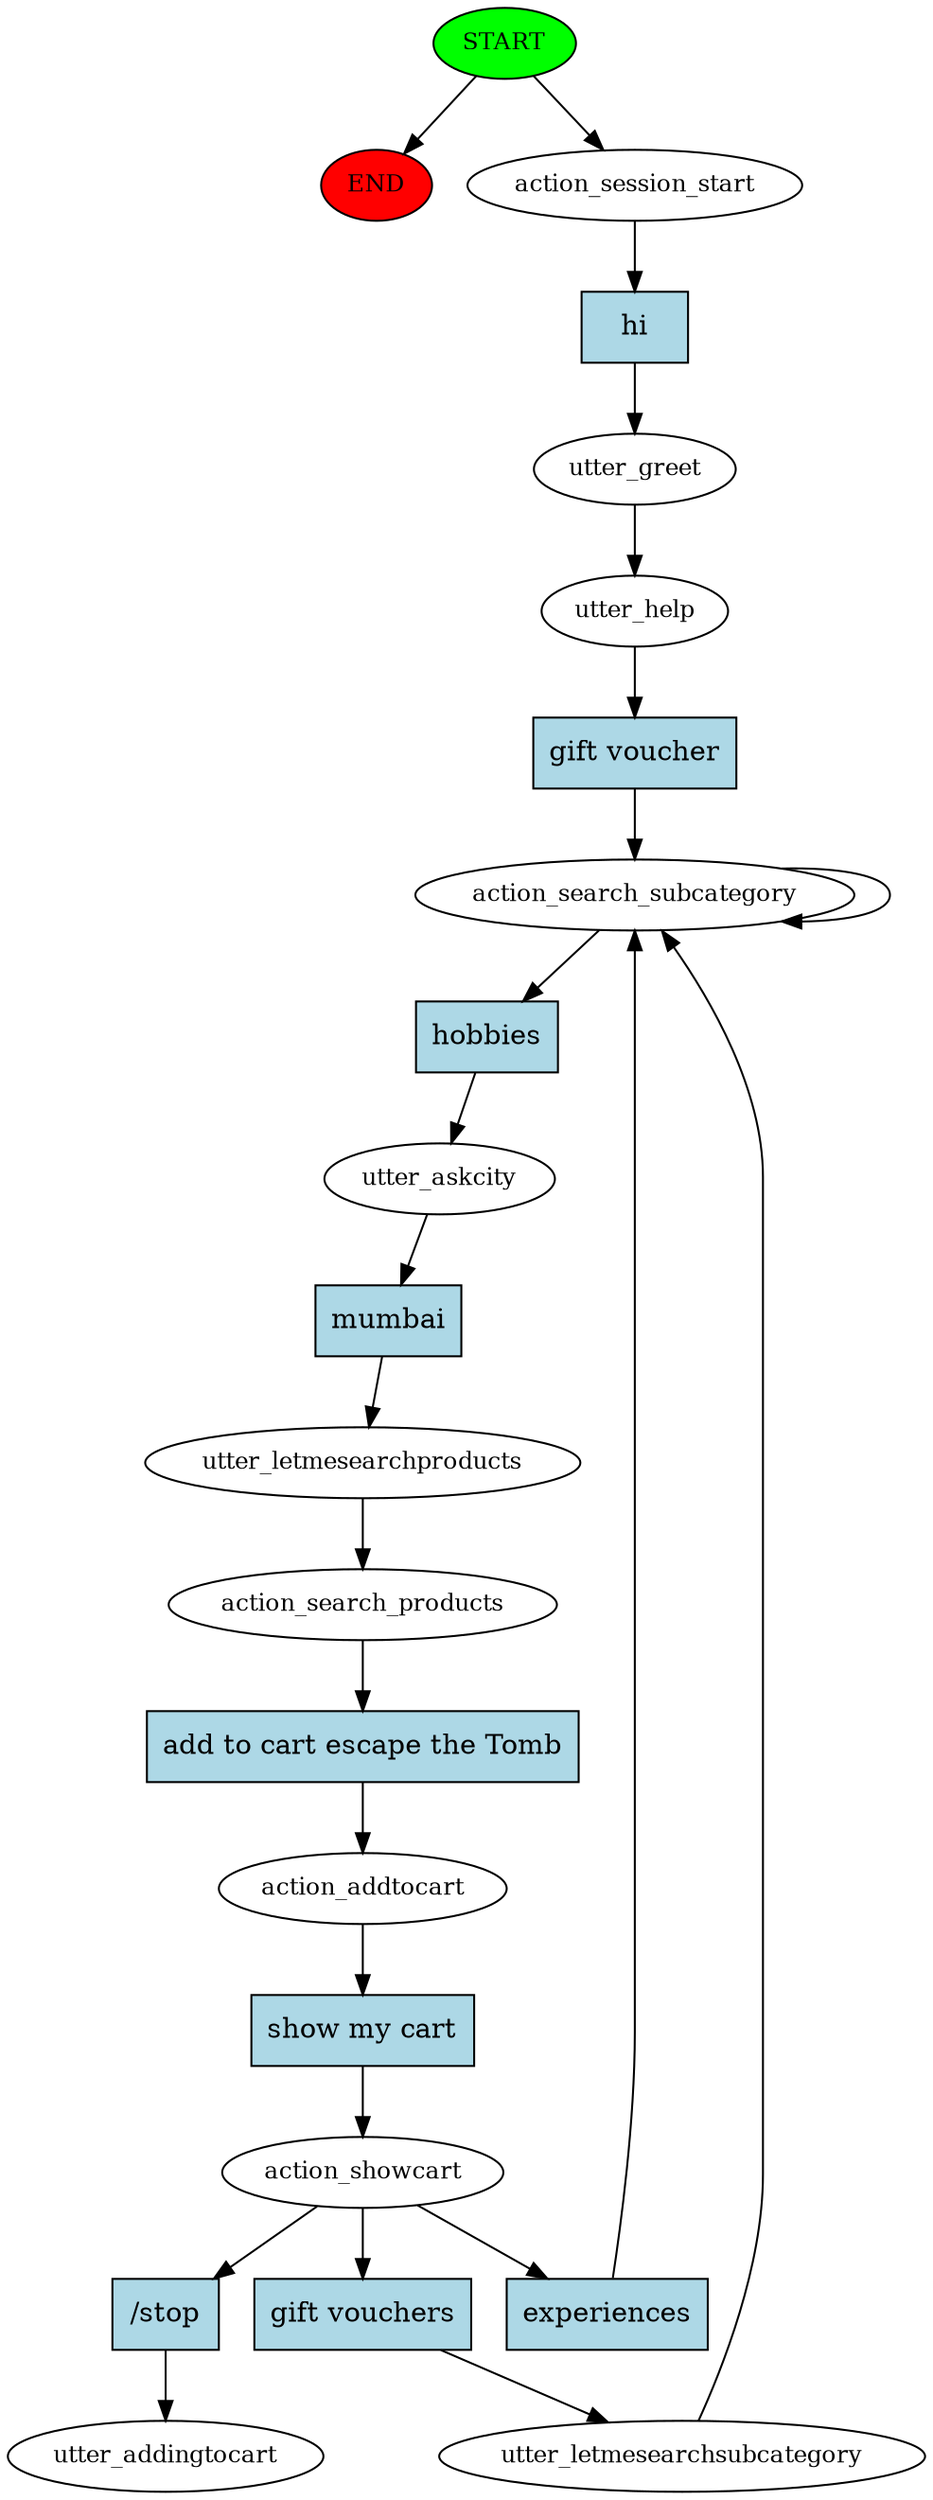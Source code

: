 digraph  {
0 [class="start active", fillcolor=green, fontsize=12, label=START, style=filled];
"-1" [class=end, fillcolor=red, fontsize=12, label=END, style=filled];
1 [class=active, fontsize=12, label=action_session_start];
2 [class=active, fontsize=12, label=utter_greet];
3 [class=active, fontsize=12, label=utter_help];
4 [class=active, fontsize=12, label=action_search_subcategory];
5 [class=active, fontsize=12, label=utter_askcity];
6 [class=active, fontsize=12, label=utter_letmesearchproducts];
7 [class=active, fontsize=12, label=action_search_products];
8 [class=active, fontsize=12, label=action_addtocart];
9 [class=active, fontsize=12, label=action_showcart];
10 [class=active, fontsize=12, label=utter_letmesearchsubcategory];
31 [class="dashed active", fontsize=12, label=utter_addingtocart];
32 [class="intent active", fillcolor=lightblue, label=hi, shape=rect, style=filled];
33 [class="intent active", fillcolor=lightblue, label="gift voucher", shape=rect, style=filled];
34 [class="intent active", fillcolor=lightblue, label=hobbies, shape=rect, style=filled];
35 [class="intent active", fillcolor=lightblue, label=mumbai, shape=rect, style=filled];
36 [class="intent active", fillcolor=lightblue, label="add to cart escape the Tomb", shape=rect, style=filled];
37 [class="intent active", fillcolor=lightblue, label="show my cart", shape=rect, style=filled];
38 [class="intent active", fillcolor=lightblue, label="gift vouchers", shape=rect, style=filled];
39 [class="intent active", fillcolor=lightblue, label="/stop", shape=rect, style=filled];
40 [class="intent active", fillcolor=lightblue, label=experiences, shape=rect, style=filled];
0 -> "-1"  [class="", key=NONE, label=""];
0 -> 1  [class=active, key=NONE, label=""];
1 -> 32  [class=active, key=0];
2 -> 3  [class=active, key=NONE, label=""];
3 -> 33  [class=active, key=0];
4 -> 4  [class=active, key=NONE, label=""];
4 -> 34  [class=active, key=0];
5 -> 35  [class=active, key=0];
6 -> 7  [class=active, key=NONE, label=""];
7 -> 36  [class=active, key=0];
8 -> 37  [class=active, key=0];
9 -> 38  [class=active, key=0];
9 -> 39  [class=active, key=0];
9 -> 40  [class=active, key=0];
10 -> 4  [class=active, key=NONE, label=""];
32 -> 2  [class=active, key=0];
33 -> 4  [class=active, key=0];
34 -> 5  [class=active, key=0];
35 -> 6  [class=active, key=0];
36 -> 8  [class=active, key=0];
37 -> 9  [class=active, key=0];
38 -> 10  [class=active, key=0];
39 -> 31  [class=active, key=0];
40 -> 4  [class=active, key=0];
}
